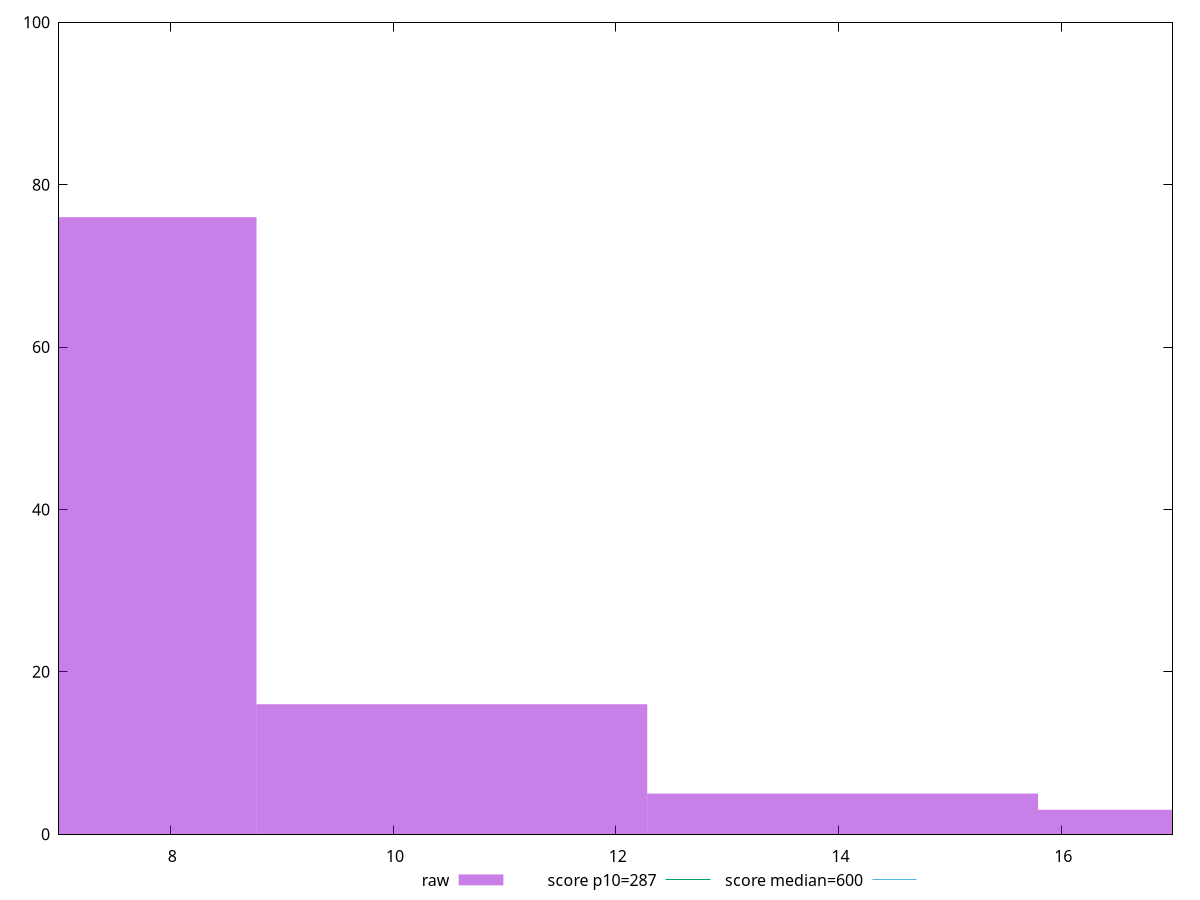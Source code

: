 reset

$raw <<EOF
7.018929367066117 76
10.528394050599175 16
14.037858734132234 5
17.547323417665293 3
EOF

set key outside below
set boxwidth 3.5094646835330585
set xrange [7:17]
set yrange [0:100]
set trange [0:100]
set style fill transparent solid 0.5 noborder

set parametric
set terminal svg size 640, 490 enhanced background rgb 'white'
set output "report_00018_2021-02-10T15-25-16.877Z/total-blocking-time/samples/pages+cached+noadtech/raw/histogram.svg"

plot $raw title "raw" with boxes, \
     287,t title "score p10=287", \
     600,t title "score median=600"

reset
